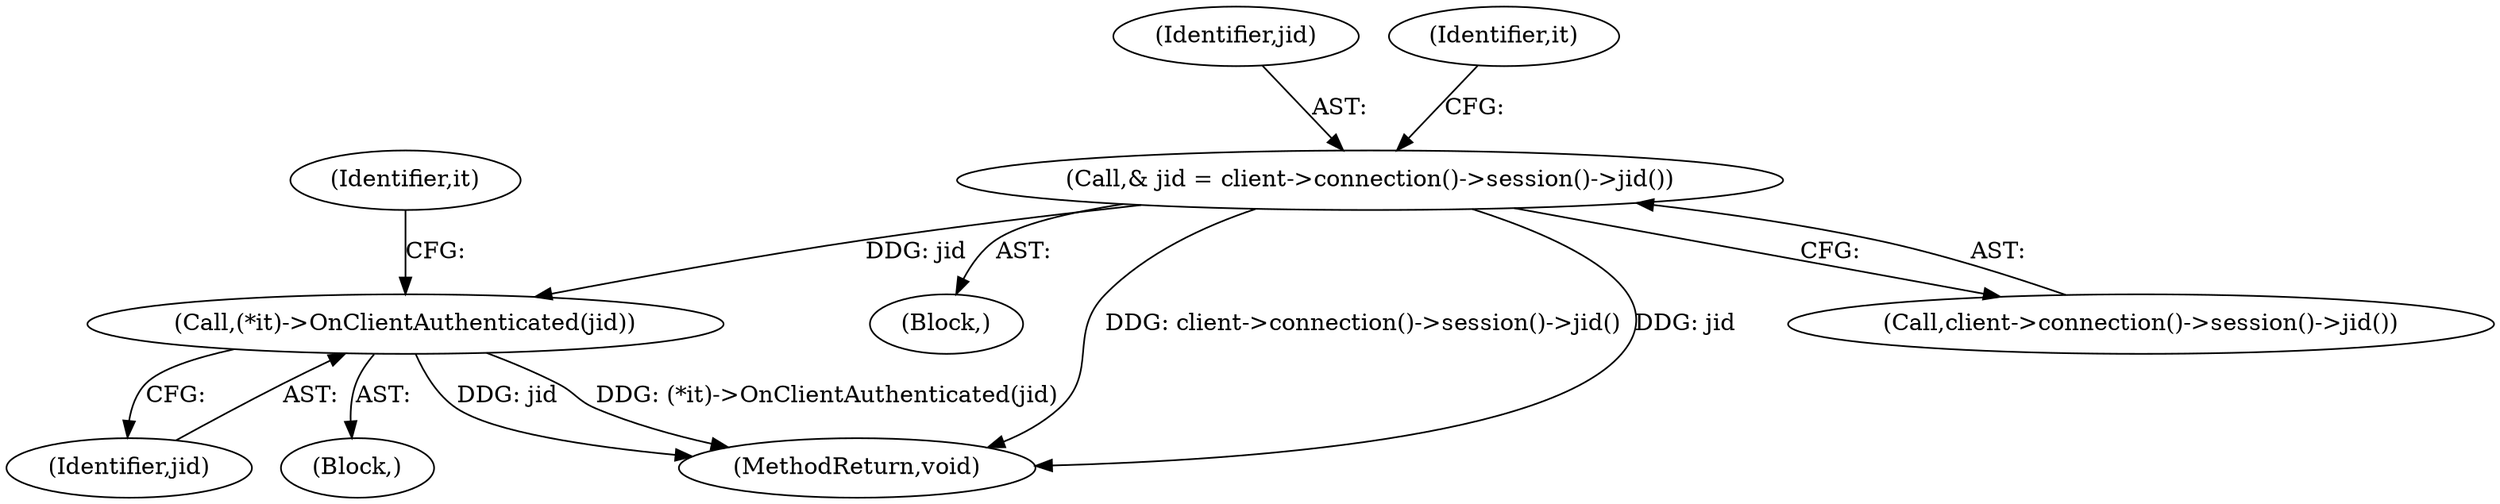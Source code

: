 digraph "0_Chrome_a46bcef82b29d30836a0f26226e3d4aca4fa9612_6@API" {
"1000151" [label="(Call,& jid = client->connection()->session()->jid())"];
"1000165" [label="(Call,(*it)->OnClientAuthenticated(jid))"];
"1000152" [label="(Identifier,jid)"];
"1000166" [label="(Identifier,jid)"];
"1000112" [label="(Block,)"];
"1000164" [label="(Block,)"];
"1000165" [label="(Call,(*it)->OnClientAuthenticated(jid))"];
"1000178" [label="(MethodReturn,void)"];
"1000153" [label="(Call,client->connection()->session()->jid())"];
"1000163" [label="(Identifier,it)"];
"1000151" [label="(Call,& jid = client->connection()->session()->jid())"];
"1000157" [label="(Identifier,it)"];
"1000151" -> "1000112"  [label="AST: "];
"1000151" -> "1000153"  [label="CFG: "];
"1000152" -> "1000151"  [label="AST: "];
"1000153" -> "1000151"  [label="AST: "];
"1000157" -> "1000151"  [label="CFG: "];
"1000151" -> "1000178"  [label="DDG: client->connection()->session()->jid()"];
"1000151" -> "1000178"  [label="DDG: jid"];
"1000151" -> "1000165"  [label="DDG: jid"];
"1000165" -> "1000164"  [label="AST: "];
"1000165" -> "1000166"  [label="CFG: "];
"1000166" -> "1000165"  [label="AST: "];
"1000163" -> "1000165"  [label="CFG: "];
"1000165" -> "1000178"  [label="DDG: jid"];
"1000165" -> "1000178"  [label="DDG: (*it)->OnClientAuthenticated(jid)"];
}
